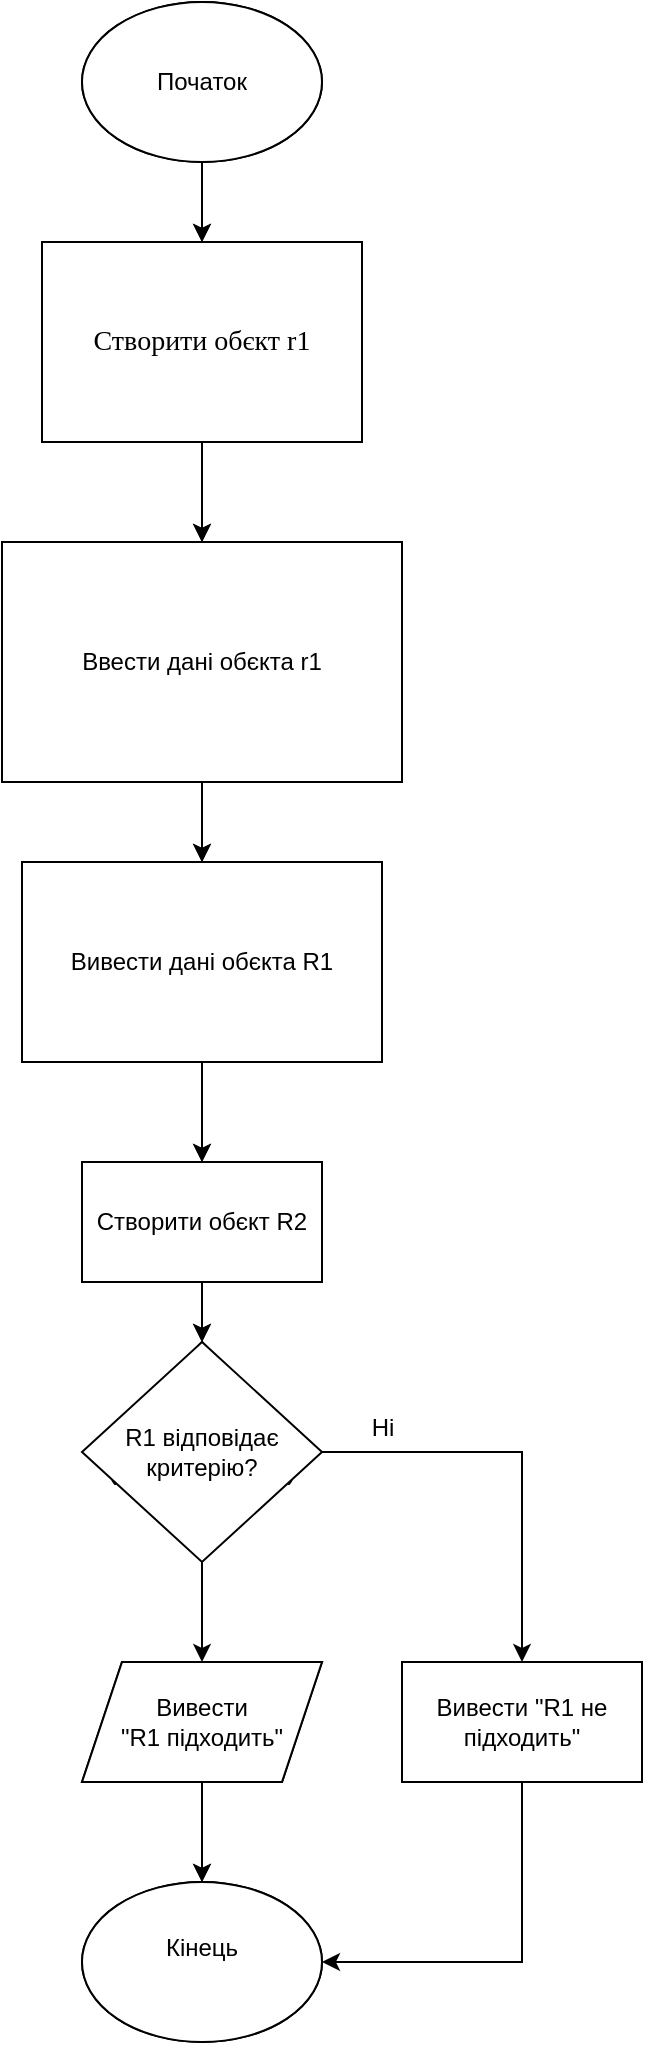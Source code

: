 <mxfile version="28.1.2">
  <diagram name="Страница — 1" id="uw21AOcht9-WSTQxQsx5">
    <mxGraphModel dx="1042" dy="634" grid="1" gridSize="10" guides="1" tooltips="1" connect="1" arrows="1" fold="1" page="1" pageScale="1" pageWidth="827" pageHeight="1169" math="0" shadow="0">
      <root>
        <mxCell id="0" />
        <mxCell id="1" parent="0" />
        <mxCell id="FiWg13B5UA5fxya8DTN1-3" style="edgeStyle=orthogonalEdgeStyle;rounded=0;orthogonalLoop=1;jettySize=auto;html=1;exitX=0.5;exitY=1;exitDx=0;exitDy=0;" parent="1" source="FiWg13B5UA5fxya8DTN1-1" target="FiWg13B5UA5fxya8DTN1-2" edge="1">
          <mxGeometry relative="1" as="geometry" />
        </mxCell>
        <mxCell id="FiWg13B5UA5fxya8DTN1-1" value="Початок" style="ellipse;whiteSpace=wrap;html=1;" parent="1" vertex="1">
          <mxGeometry x="340" y="50" width="120" height="80" as="geometry" />
        </mxCell>
        <mxCell id="FiWg13B5UA5fxya8DTN1-6" style="edgeStyle=orthogonalEdgeStyle;rounded=0;orthogonalLoop=1;jettySize=auto;html=1;exitX=0.5;exitY=1;exitDx=0;exitDy=0;" parent="1" source="FiWg13B5UA5fxya8DTN1-2" target="FiWg13B5UA5fxya8DTN1-4" edge="1">
          <mxGeometry relative="1" as="geometry" />
        </mxCell>
        <mxCell id="FiWg13B5UA5fxya8DTN1-2" value="&lt;div style=&quot;&quot;&gt;&lt;font face=&quot;Times New Roman&quot; style=&quot;font-size: 14px;&quot;&gt;Оголосити клас RadioRelay&amp;nbsp;&lt;span style=&quot;background-color: transparent; color: light-dark(rgb(0, 0, 0), rgb(255, 255, 255));&quot;&gt;&amp;nbsp;(напруга котушки, макс.&amp;nbsp; &amp;nbsp;&amp;nbsp;&lt;/span&gt;&lt;/font&gt;&lt;/div&gt;&lt;div style=&quot;&quot;&gt;&lt;font face=&quot;Times New Roman&quot; size=&quot;3&quot;&gt;&amp;nbsp;струм, кількість контактів)&lt;/font&gt;&lt;/div&gt;" style="rounded=0;whiteSpace=wrap;html=1;align=center;" parent="1" vertex="1">
          <mxGeometry x="320" y="170" width="160" height="100" as="geometry" />
        </mxCell>
        <mxCell id="FiWg13B5UA5fxya8DTN1-8" style="edgeStyle=orthogonalEdgeStyle;rounded=0;orthogonalLoop=1;jettySize=auto;html=1;exitX=0.5;exitY=1;exitDx=0;exitDy=0;entryX=0.5;entryY=0;entryDx=0;entryDy=0;" parent="1" source="FiWg13B5UA5fxya8DTN1-4" target="FiWg13B5UA5fxya8DTN1-7" edge="1">
          <mxGeometry relative="1" as="geometry" />
        </mxCell>
        <mxCell id="FiWg13B5UA5fxya8DTN1-4" value="&lt;p data-end=&quot;306&quot; data-start=&quot;232&quot;&gt;Реалізувати конструктори:&lt;br data-end=&quot;262&quot; data-start=&quot;259&quot;&gt;&lt;br&gt;– за замовчуванням&lt;br data-is-only-node=&quot;&quot; data-end=&quot;286&quot; data-start=&quot;283&quot;&gt;&lt;br&gt;– з параметрами&amp;nbsp;&lt;/p&gt;&lt;p data-end=&quot;306&quot; data-start=&quot;232&quot;&gt;&lt;span style=&quot;background-color: transparent; color: light-dark(rgb(0, 0, 0), rgb(255, 255, 255));&quot;&gt;+деструктор&lt;/span&gt;&lt;/p&gt;" style="rounded=0;whiteSpace=wrap;html=1;" parent="1" vertex="1">
          <mxGeometry x="300" y="320" width="200" height="120" as="geometry" />
        </mxCell>
        <mxCell id="FiWg13B5UA5fxya8DTN1-10" style="edgeStyle=orthogonalEdgeStyle;rounded=0;orthogonalLoop=1;jettySize=auto;html=1;exitX=0.5;exitY=1;exitDx=0;exitDy=0;entryX=0.5;entryY=0;entryDx=0;entryDy=0;" parent="1" source="FiWg13B5UA5fxya8DTN1-7" target="FiWg13B5UA5fxya8DTN1-9" edge="1">
          <mxGeometry relative="1" as="geometry" />
        </mxCell>
        <mxCell id="FiWg13B5UA5fxya8DTN1-7" value="Реалізувати методи класу:&lt;br data-end=&quot;360&quot; data-start=&quot;357&quot;&gt;&lt;br/&gt;– введення даних&lt;br data-is-only-node=&quot;&quot; data-end=&quot;382&quot; data-start=&quot;379&quot;&gt;&lt;br/&gt;– виведення даних&lt;br data-end=&quot;405&quot; data-start=&quot;402&quot;&gt;&lt;br/&gt;– перевірка валідності" style="rounded=0;whiteSpace=wrap;html=1;" parent="1" vertex="1">
          <mxGeometry x="310" y="480" width="180" height="100" as="geometry" />
        </mxCell>
        <mxCell id="FiWg13B5UA5fxya8DTN1-15" style="edgeStyle=orthogonalEdgeStyle;rounded=0;orthogonalLoop=1;jettySize=auto;html=1;exitX=0.5;exitY=1;exitDx=0;exitDy=0;entryX=0.5;entryY=0;entryDx=0;entryDy=0;" parent="1" source="FiWg13B5UA5fxya8DTN1-9" target="FiWg13B5UA5fxya8DTN1-13" edge="1">
          <mxGeometry relative="1" as="geometry" />
        </mxCell>
        <mxCell id="FiWg13B5UA5fxya8DTN1-9" value="Створити кілька об’єктів класу RadioRelay" style="rounded=0;whiteSpace=wrap;html=1;" parent="1" vertex="1">
          <mxGeometry x="340" y="630" width="120" height="60" as="geometry" />
        </mxCell>
        <mxCell id="FiWg13B5UA5fxya8DTN1-13" value="Перевірка за критерієм (напруга / струм)" style="rhombus;whiteSpace=wrap;html=1;" parent="1" vertex="1">
          <mxGeometry x="352" y="720" width="96" height="100" as="geometry" />
        </mxCell>
        <mxCell id="FiWg13B5UA5fxya8DTN1-22" style="edgeStyle=orthogonalEdgeStyle;rounded=0;orthogonalLoop=1;jettySize=auto;html=1;exitX=0.5;exitY=1;exitDx=0;exitDy=0;entryX=0.5;entryY=0;entryDx=0;entryDy=0;" parent="1" source="FiWg13B5UA5fxya8DTN1-16" target="FiWg13B5UA5fxya8DTN1-21" edge="1">
          <mxGeometry relative="1" as="geometry" />
        </mxCell>
        <mxCell id="FiWg13B5UA5fxya8DTN1-16" value="Вивести&lt;div&gt;результати&lt;/div&gt;" style="shape=parallelogram;perimeter=parallelogramPerimeter;whiteSpace=wrap;html=1;fixedSize=1;" parent="1" vertex="1">
          <mxGeometry x="340" y="880" width="120" height="60" as="geometry" />
        </mxCell>
        <mxCell id="FiWg13B5UA5fxya8DTN1-21" value="Кінець&lt;div&gt;&lt;br&gt;&lt;/div&gt;" style="ellipse;whiteSpace=wrap;html=1;" parent="1" vertex="1">
          <mxGeometry x="340" y="990" width="120" height="80" as="geometry" />
        </mxCell>
        <mxCell id="FiWg13B5UA5fxya8DTN1-23" style="edgeStyle=orthogonalEdgeStyle;rounded=0;orthogonalLoop=1;jettySize=auto;html=1;exitX=0.5;exitY=1;exitDx=0;exitDy=0;" parent="1" source="FiWg13B5UA5fxya8DTN1-24" target="FiWg13B5UA5fxya8DTN1-26" edge="1">
          <mxGeometry relative="1" as="geometry" />
        </mxCell>
        <mxCell id="FiWg13B5UA5fxya8DTN1-24" value="Початок" style="ellipse;whiteSpace=wrap;html=1;" parent="1" vertex="1">
          <mxGeometry x="340" y="50" width="120" height="80" as="geometry" />
        </mxCell>
        <mxCell id="FiWg13B5UA5fxya8DTN1-25" style="edgeStyle=orthogonalEdgeStyle;rounded=0;orthogonalLoop=1;jettySize=auto;html=1;exitX=0.5;exitY=1;exitDx=0;exitDy=0;" parent="1" source="FiWg13B5UA5fxya8DTN1-26" target="FiWg13B5UA5fxya8DTN1-28" edge="1">
          <mxGeometry relative="1" as="geometry" />
        </mxCell>
        <mxCell id="FiWg13B5UA5fxya8DTN1-26" value="&lt;div style=&quot;&quot;&gt;&lt;font face=&quot;Times New Roman&quot;&gt;&lt;span style=&quot;font-size: 14px;&quot;&gt;Створити обєкт r1&lt;/span&gt;&lt;/font&gt;&lt;/div&gt;" style="rounded=0;whiteSpace=wrap;html=1;align=center;" parent="1" vertex="1">
          <mxGeometry x="320" y="170" width="160" height="100" as="geometry" />
        </mxCell>
        <mxCell id="FiWg13B5UA5fxya8DTN1-27" style="edgeStyle=orthogonalEdgeStyle;rounded=0;orthogonalLoop=1;jettySize=auto;html=1;exitX=0.5;exitY=1;exitDx=0;exitDy=0;entryX=0.5;entryY=0;entryDx=0;entryDy=0;" parent="1" source="FiWg13B5UA5fxya8DTN1-28" target="FiWg13B5UA5fxya8DTN1-30" edge="1">
          <mxGeometry relative="1" as="geometry" />
        </mxCell>
        <mxCell id="FiWg13B5UA5fxya8DTN1-28" value="&lt;p data-end=&quot;306&quot; data-start=&quot;232&quot;&gt;Ввести дані обєкта r1&lt;/p&gt;" style="rounded=0;whiteSpace=wrap;html=1;" parent="1" vertex="1">
          <mxGeometry x="300" y="320" width="200" height="120" as="geometry" />
        </mxCell>
        <mxCell id="FiWg13B5UA5fxya8DTN1-29" style="edgeStyle=orthogonalEdgeStyle;rounded=0;orthogonalLoop=1;jettySize=auto;html=1;exitX=0.5;exitY=1;exitDx=0;exitDy=0;entryX=0.5;entryY=0;entryDx=0;entryDy=0;" parent="1" source="FiWg13B5UA5fxya8DTN1-30" target="FiWg13B5UA5fxya8DTN1-32" edge="1">
          <mxGeometry relative="1" as="geometry" />
        </mxCell>
        <mxCell id="FiWg13B5UA5fxya8DTN1-30" value="Вивести дані обєкта R1" style="rounded=0;whiteSpace=wrap;html=1;" parent="1" vertex="1">
          <mxGeometry x="310" y="480" width="180" height="100" as="geometry" />
        </mxCell>
        <mxCell id="FiWg13B5UA5fxya8DTN1-31" style="edgeStyle=orthogonalEdgeStyle;rounded=0;orthogonalLoop=1;jettySize=auto;html=1;exitX=0.5;exitY=1;exitDx=0;exitDy=0;entryX=0.5;entryY=0;entryDx=0;entryDy=0;" parent="1" source="FiWg13B5UA5fxya8DTN1-32" target="FiWg13B5UA5fxya8DTN1-35" edge="1">
          <mxGeometry relative="1" as="geometry" />
        </mxCell>
        <mxCell id="FiWg13B5UA5fxya8DTN1-32" value="Створити обєкт R2" style="rounded=0;whiteSpace=wrap;html=1;" parent="1" vertex="1">
          <mxGeometry x="340" y="630" width="120" height="60" as="geometry" />
        </mxCell>
        <mxCell id="Gh0b230bY873PjKmzqIU-2" style="edgeStyle=orthogonalEdgeStyle;rounded=0;orthogonalLoop=1;jettySize=auto;html=1;entryX=0.5;entryY=0;entryDx=0;entryDy=0;" edge="1" parent="1" source="FiWg13B5UA5fxya8DTN1-35" target="FiWg13B5UA5fxya8DTN1-37">
          <mxGeometry relative="1" as="geometry" />
        </mxCell>
        <mxCell id="Gh0b230bY873PjKmzqIU-4" style="edgeStyle=orthogonalEdgeStyle;rounded=0;orthogonalLoop=1;jettySize=auto;html=1;exitX=1;exitY=0.5;exitDx=0;exitDy=0;entryX=0.5;entryY=0;entryDx=0;entryDy=0;" edge="1" parent="1" source="FiWg13B5UA5fxya8DTN1-35" target="Gh0b230bY873PjKmzqIU-3">
          <mxGeometry relative="1" as="geometry" />
        </mxCell>
        <mxCell id="FiWg13B5UA5fxya8DTN1-35" value="R1 відповідає&lt;div&gt;критерію?&lt;/div&gt;" style="rhombus;whiteSpace=wrap;html=1;" parent="1" vertex="1">
          <mxGeometry x="340" y="720" width="120" height="110" as="geometry" />
        </mxCell>
        <mxCell id="FiWg13B5UA5fxya8DTN1-36" style="edgeStyle=orthogonalEdgeStyle;rounded=0;orthogonalLoop=1;jettySize=auto;html=1;exitX=0.5;exitY=1;exitDx=0;exitDy=0;entryX=0.5;entryY=0;entryDx=0;entryDy=0;" parent="1" source="FiWg13B5UA5fxya8DTN1-37" target="FiWg13B5UA5fxya8DTN1-40" edge="1">
          <mxGeometry relative="1" as="geometry" />
        </mxCell>
        <mxCell id="FiWg13B5UA5fxya8DTN1-37" value="Вивести&lt;div&gt;&quot;R1 підходить&quot;&lt;/div&gt;" style="shape=parallelogram;perimeter=parallelogramPerimeter;whiteSpace=wrap;html=1;fixedSize=1;" parent="1" vertex="1">
          <mxGeometry x="340" y="880" width="120" height="60" as="geometry" />
        </mxCell>
        <mxCell id="FiWg13B5UA5fxya8DTN1-40" value="Кінець&lt;div&gt;&lt;br&gt;&lt;/div&gt;" style="ellipse;whiteSpace=wrap;html=1;" parent="1" vertex="1">
          <mxGeometry x="340" y="990" width="120" height="80" as="geometry" />
        </mxCell>
        <mxCell id="Gh0b230bY873PjKmzqIU-5" style="edgeStyle=orthogonalEdgeStyle;rounded=0;orthogonalLoop=1;jettySize=auto;html=1;exitX=0.5;exitY=1;exitDx=0;exitDy=0;entryX=1;entryY=0.5;entryDx=0;entryDy=0;" edge="1" parent="1" source="Gh0b230bY873PjKmzqIU-3" target="FiWg13B5UA5fxya8DTN1-40">
          <mxGeometry relative="1" as="geometry" />
        </mxCell>
        <mxCell id="Gh0b230bY873PjKmzqIU-3" value="Вивести &quot;R1 не підходить&quot;" style="rounded=0;whiteSpace=wrap;html=1;" vertex="1" parent="1">
          <mxGeometry x="500" y="880" width="120" height="60" as="geometry" />
        </mxCell>
        <mxCell id="Gh0b230bY873PjKmzqIU-6" value="Ні" style="text;html=1;align=center;verticalAlign=middle;resizable=0;points=[];autosize=1;strokeColor=none;fillColor=none;" vertex="1" parent="1">
          <mxGeometry x="475" y="748" width="30" height="30" as="geometry" />
        </mxCell>
      </root>
    </mxGraphModel>
  </diagram>
</mxfile>
